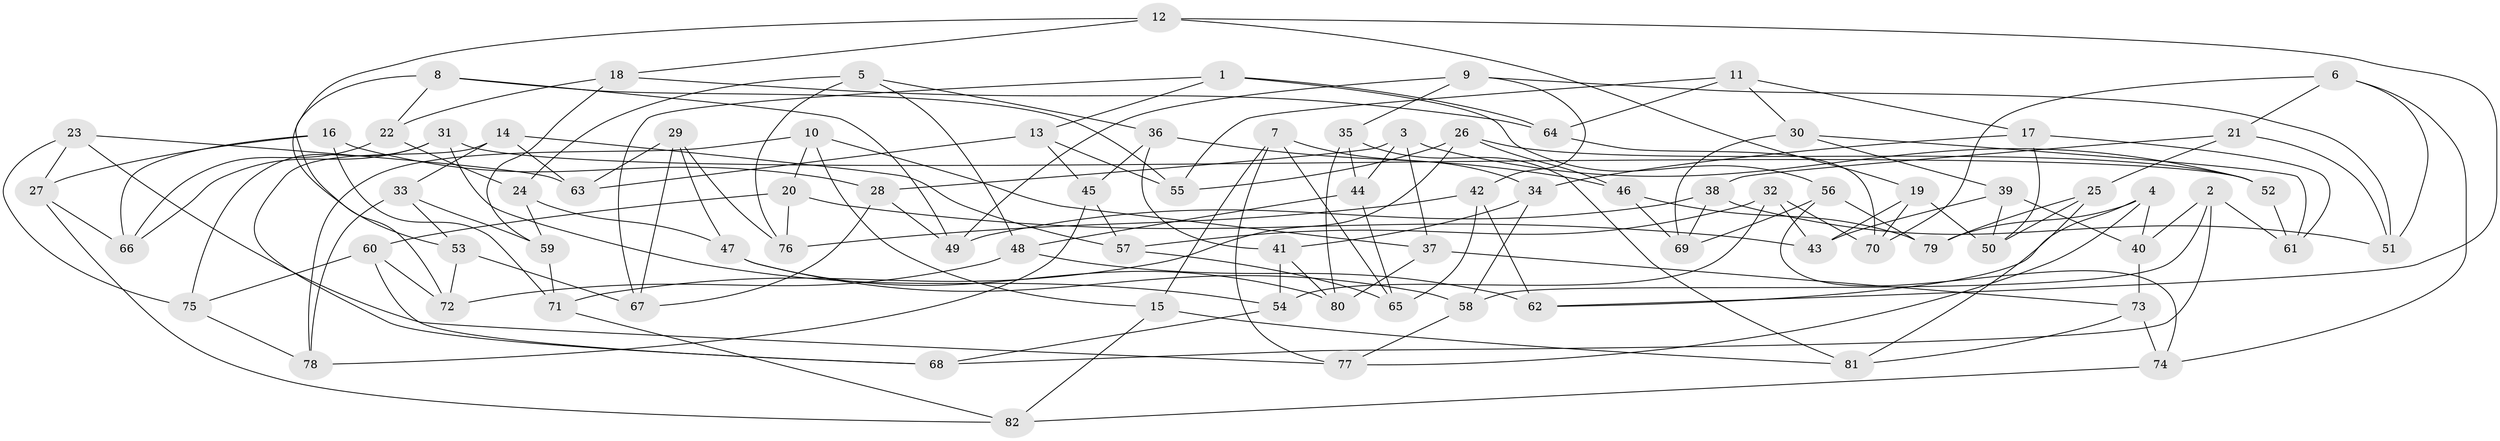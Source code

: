 // Generated by graph-tools (version 1.1) at 2025/16/03/09/25 04:16:17]
// undirected, 82 vertices, 164 edges
graph export_dot {
graph [start="1"]
  node [color=gray90,style=filled];
  1;
  2;
  3;
  4;
  5;
  6;
  7;
  8;
  9;
  10;
  11;
  12;
  13;
  14;
  15;
  16;
  17;
  18;
  19;
  20;
  21;
  22;
  23;
  24;
  25;
  26;
  27;
  28;
  29;
  30;
  31;
  32;
  33;
  34;
  35;
  36;
  37;
  38;
  39;
  40;
  41;
  42;
  43;
  44;
  45;
  46;
  47;
  48;
  49;
  50;
  51;
  52;
  53;
  54;
  55;
  56;
  57;
  58;
  59;
  60;
  61;
  62;
  63;
  64;
  65;
  66;
  67;
  68;
  69;
  70;
  71;
  72;
  73;
  74;
  75;
  76;
  77;
  78;
  79;
  80;
  81;
  82;
  1 -- 13;
  1 -- 67;
  1 -- 56;
  1 -- 64;
  2 -- 58;
  2 -- 61;
  2 -- 68;
  2 -- 40;
  3 -- 52;
  3 -- 37;
  3 -- 28;
  3 -- 44;
  4 -- 40;
  4 -- 62;
  4 -- 77;
  4 -- 79;
  5 -- 24;
  5 -- 36;
  5 -- 76;
  5 -- 48;
  6 -- 21;
  6 -- 51;
  6 -- 70;
  6 -- 74;
  7 -- 34;
  7 -- 15;
  7 -- 65;
  7 -- 77;
  8 -- 55;
  8 -- 72;
  8 -- 49;
  8 -- 22;
  9 -- 35;
  9 -- 42;
  9 -- 51;
  9 -- 49;
  10 -- 78;
  10 -- 15;
  10 -- 37;
  10 -- 20;
  11 -- 64;
  11 -- 17;
  11 -- 55;
  11 -- 30;
  12 -- 53;
  12 -- 18;
  12 -- 19;
  12 -- 62;
  13 -- 55;
  13 -- 63;
  13 -- 45;
  14 -- 63;
  14 -- 57;
  14 -- 33;
  14 -- 68;
  15 -- 81;
  15 -- 82;
  16 -- 28;
  16 -- 27;
  16 -- 71;
  16 -- 66;
  17 -- 61;
  17 -- 50;
  17 -- 34;
  18 -- 59;
  18 -- 64;
  18 -- 22;
  19 -- 43;
  19 -- 50;
  19 -- 70;
  20 -- 60;
  20 -- 43;
  20 -- 76;
  21 -- 38;
  21 -- 25;
  21 -- 51;
  22 -- 66;
  22 -- 24;
  23 -- 75;
  23 -- 77;
  23 -- 27;
  23 -- 63;
  24 -- 47;
  24 -- 59;
  25 -- 81;
  25 -- 50;
  25 -- 79;
  26 -- 55;
  26 -- 52;
  26 -- 46;
  26 -- 71;
  27 -- 66;
  27 -- 82;
  28 -- 67;
  28 -- 49;
  29 -- 76;
  29 -- 47;
  29 -- 67;
  29 -- 63;
  30 -- 61;
  30 -- 39;
  30 -- 69;
  31 -- 52;
  31 -- 66;
  31 -- 54;
  31 -- 75;
  32 -- 43;
  32 -- 57;
  32 -- 54;
  32 -- 70;
  33 -- 78;
  33 -- 59;
  33 -- 53;
  34 -- 58;
  34 -- 41;
  35 -- 80;
  35 -- 81;
  35 -- 44;
  36 -- 45;
  36 -- 46;
  36 -- 41;
  37 -- 80;
  37 -- 73;
  38 -- 69;
  38 -- 49;
  38 -- 51;
  39 -- 40;
  39 -- 50;
  39 -- 43;
  40 -- 73;
  41 -- 80;
  41 -- 54;
  42 -- 62;
  42 -- 65;
  42 -- 76;
  44 -- 48;
  44 -- 65;
  45 -- 57;
  45 -- 78;
  46 -- 69;
  46 -- 79;
  47 -- 58;
  47 -- 80;
  48 -- 62;
  48 -- 72;
  52 -- 61;
  53 -- 67;
  53 -- 72;
  54 -- 68;
  56 -- 79;
  56 -- 74;
  56 -- 69;
  57 -- 65;
  58 -- 77;
  59 -- 71;
  60 -- 72;
  60 -- 68;
  60 -- 75;
  64 -- 70;
  71 -- 82;
  73 -- 81;
  73 -- 74;
  74 -- 82;
  75 -- 78;
}
